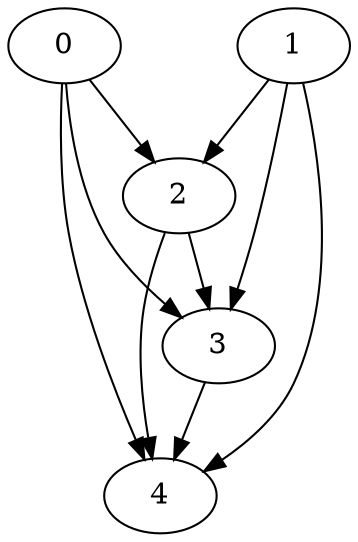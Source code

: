 digraph G {
0;
1;
2;
3;
4;
0->2 ;
0->3 ;
0->4 ;
1->2 ;
1->3 ;
1->4 ;
2->3 ;
2->4 ;
3->4 ;
}
